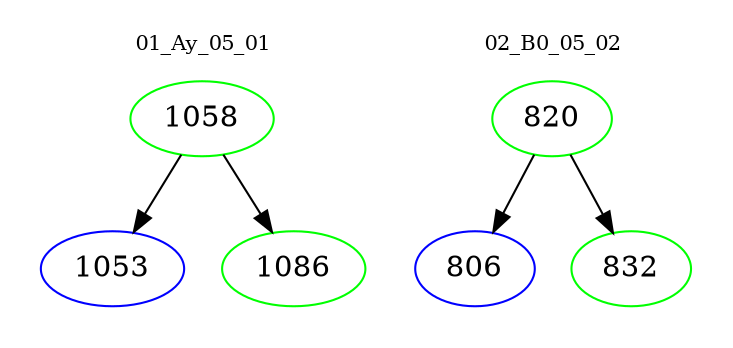 digraph{
subgraph cluster_0 {
color = white
label = "01_Ay_05_01";
fontsize=10;
T0_1058 [label="1058", color="green"]
T0_1058 -> T0_1053 [color="black"]
T0_1053 [label="1053", color="blue"]
T0_1058 -> T0_1086 [color="black"]
T0_1086 [label="1086", color="green"]
}
subgraph cluster_1 {
color = white
label = "02_B0_05_02";
fontsize=10;
T1_820 [label="820", color="green"]
T1_820 -> T1_806 [color="black"]
T1_806 [label="806", color="blue"]
T1_820 -> T1_832 [color="black"]
T1_832 [label="832", color="green"]
}
}

